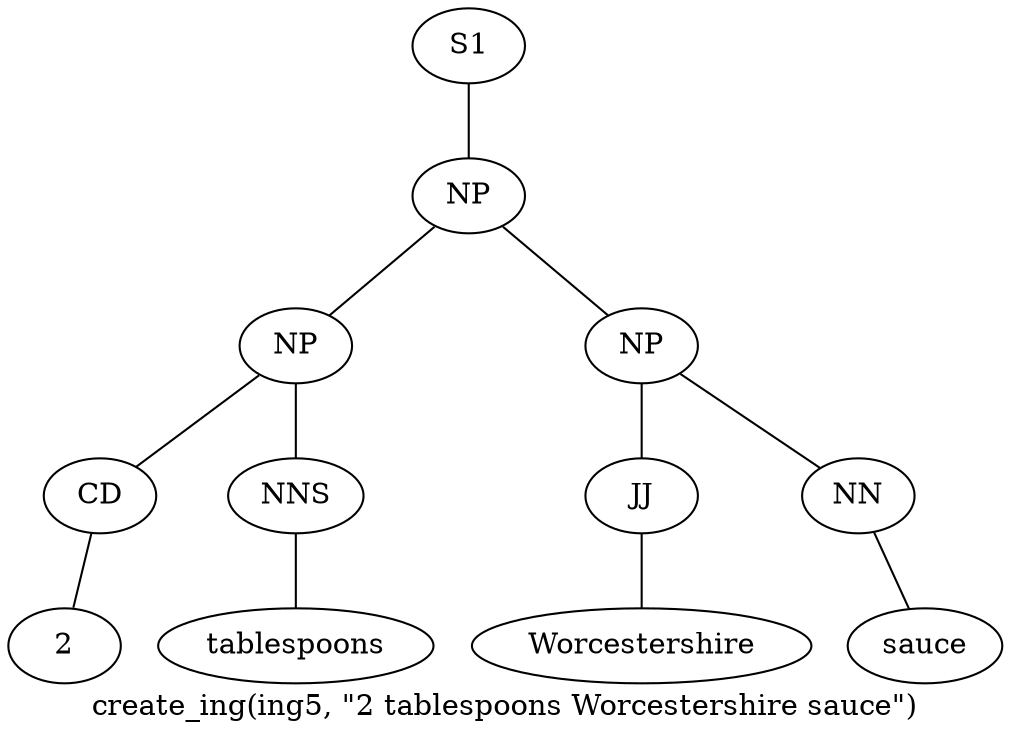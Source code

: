 graph SyntaxGraph {
	label = "create_ing(ing5, \"2 tablespoons Worcestershire sauce\")";
	Node0 [label="S1"];
	Node1 [label="NP"];
	Node2 [label="NP"];
	Node3 [label="CD"];
	Node4 [label="2"];
	Node5 [label="NNS"];
	Node6 [label="tablespoons"];
	Node7 [label="NP"];
	Node8 [label="JJ"];
	Node9 [label="Worcestershire"];
	Node10 [label="NN"];
	Node11 [label="sauce"];

	Node0 -- Node1;
	Node1 -- Node2;
	Node1 -- Node7;
	Node2 -- Node3;
	Node2 -- Node5;
	Node3 -- Node4;
	Node5 -- Node6;
	Node7 -- Node8;
	Node7 -- Node10;
	Node8 -- Node9;
	Node10 -- Node11;
}
